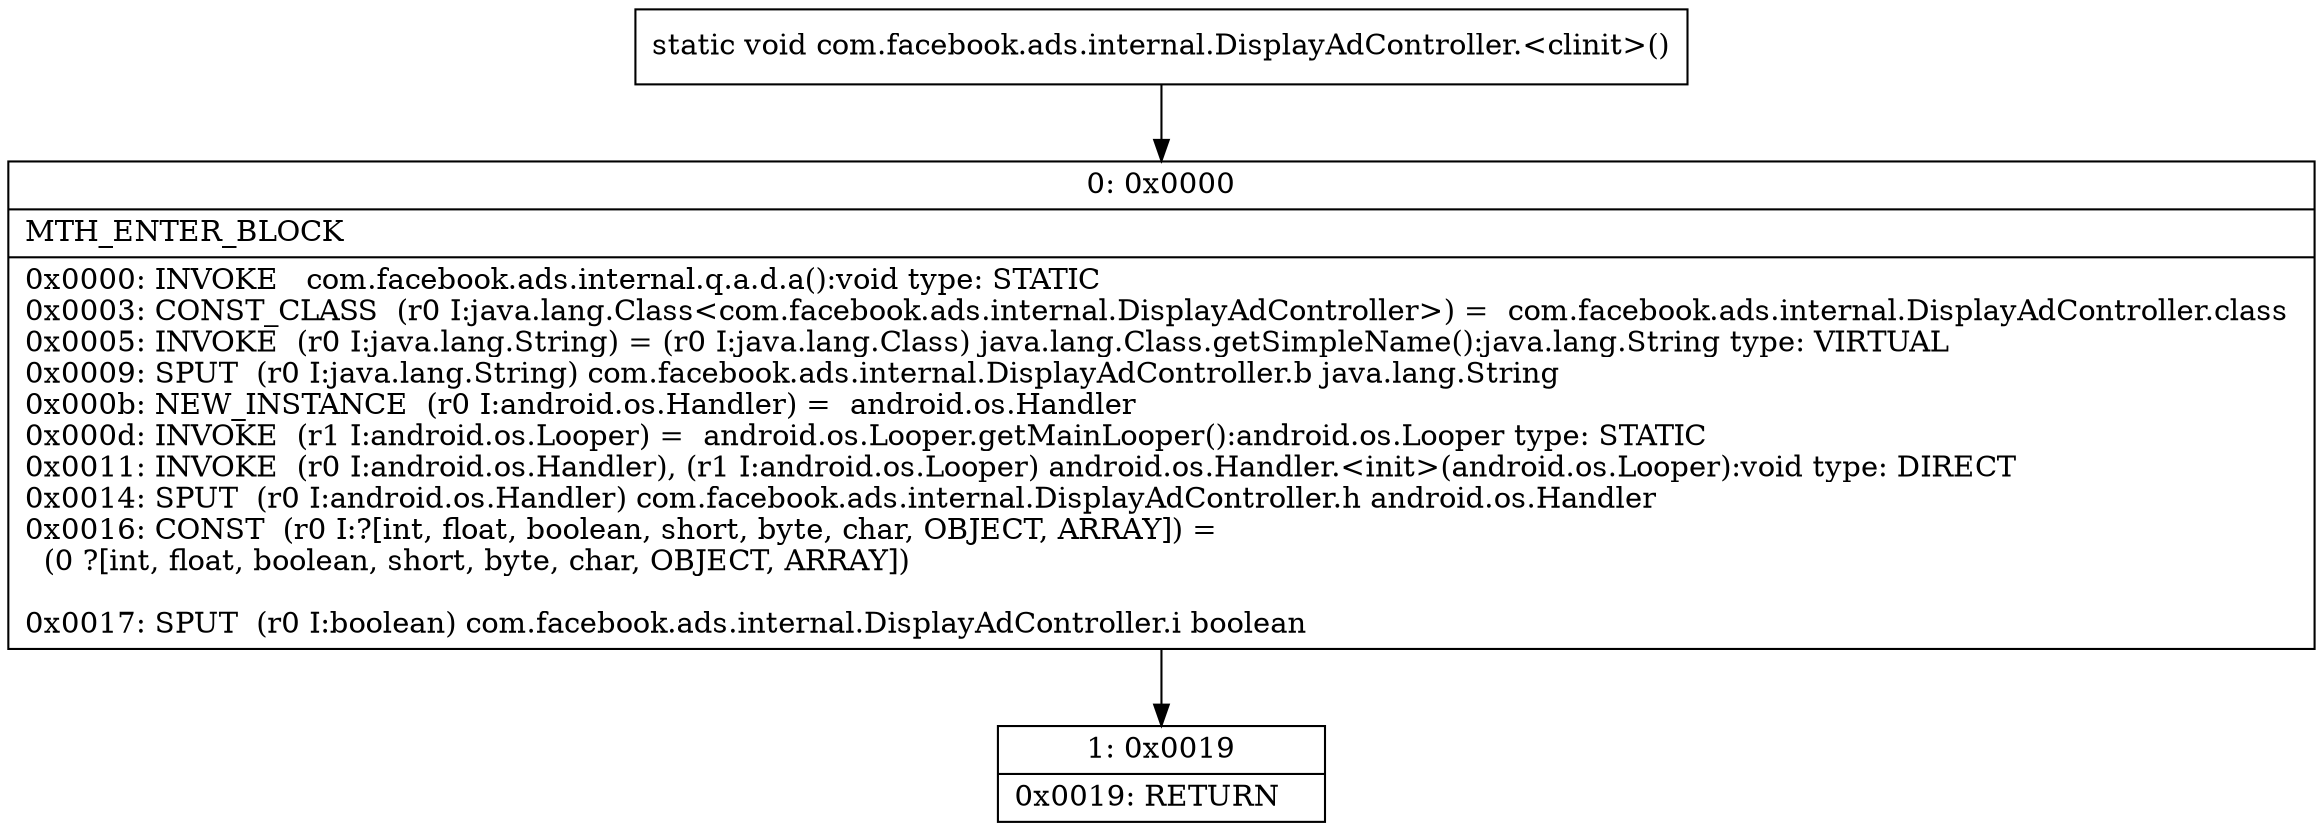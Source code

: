 digraph "CFG forcom.facebook.ads.internal.DisplayAdController.\<clinit\>()V" {
Node_0 [shape=record,label="{0\:\ 0x0000|MTH_ENTER_BLOCK\l|0x0000: INVOKE   com.facebook.ads.internal.q.a.d.a():void type: STATIC \l0x0003: CONST_CLASS  (r0 I:java.lang.Class\<com.facebook.ads.internal.DisplayAdController\>) =  com.facebook.ads.internal.DisplayAdController.class \l0x0005: INVOKE  (r0 I:java.lang.String) = (r0 I:java.lang.Class) java.lang.Class.getSimpleName():java.lang.String type: VIRTUAL \l0x0009: SPUT  (r0 I:java.lang.String) com.facebook.ads.internal.DisplayAdController.b java.lang.String \l0x000b: NEW_INSTANCE  (r0 I:android.os.Handler) =  android.os.Handler \l0x000d: INVOKE  (r1 I:android.os.Looper) =  android.os.Looper.getMainLooper():android.os.Looper type: STATIC \l0x0011: INVOKE  (r0 I:android.os.Handler), (r1 I:android.os.Looper) android.os.Handler.\<init\>(android.os.Looper):void type: DIRECT \l0x0014: SPUT  (r0 I:android.os.Handler) com.facebook.ads.internal.DisplayAdController.h android.os.Handler \l0x0016: CONST  (r0 I:?[int, float, boolean, short, byte, char, OBJECT, ARRAY]) = \l  (0 ?[int, float, boolean, short, byte, char, OBJECT, ARRAY])\l \l0x0017: SPUT  (r0 I:boolean) com.facebook.ads.internal.DisplayAdController.i boolean \l}"];
Node_1 [shape=record,label="{1\:\ 0x0019|0x0019: RETURN   \l}"];
MethodNode[shape=record,label="{static void com.facebook.ads.internal.DisplayAdController.\<clinit\>() }"];
MethodNode -> Node_0;
Node_0 -> Node_1;
}

